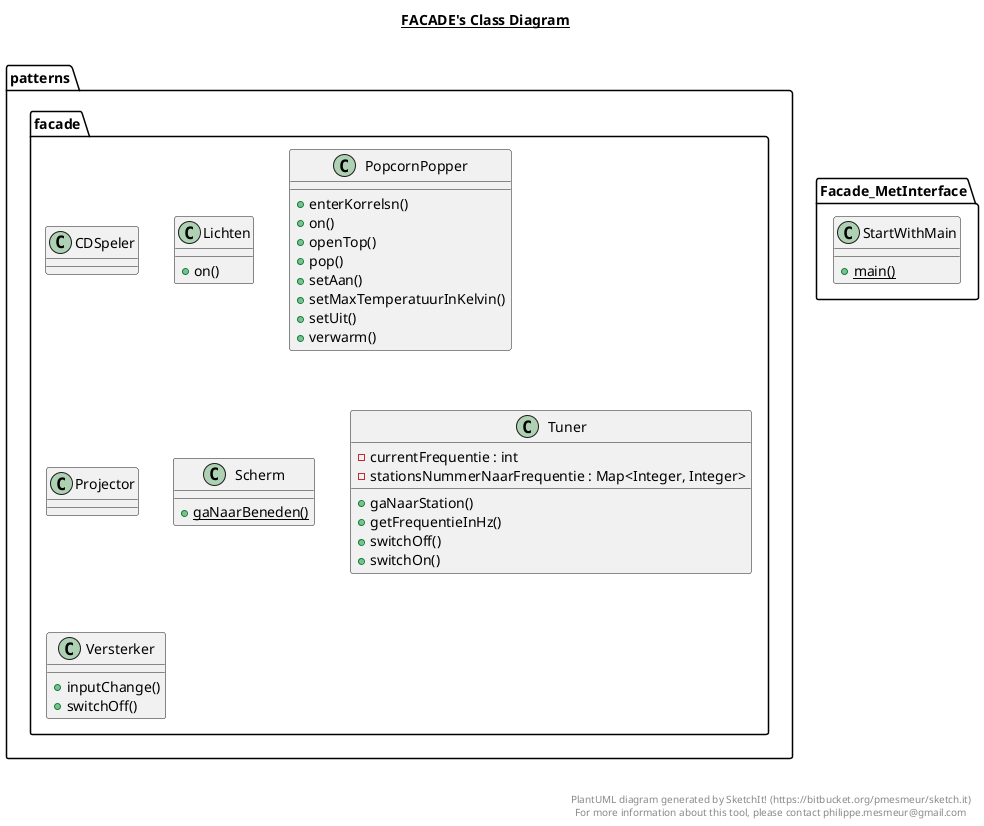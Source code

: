 @startuml

title __FACADE's Class Diagram__\n

  namespace Facade_MetInterface {
    class Facade_MetInterface.StartWithMain {
        {static} + main()
    }
  }
  

  namespace patterns.facade {
    class patterns.facade.CDSpeler {
    }
  }
  

  namespace patterns.facade {
    class patterns.facade.Lichten {
        + on()
    }
  }
  

  namespace patterns.facade {
    class patterns.facade.PopcornPopper {
        + enterKorrelsn()
        + on()
        + openTop()
        + pop()
        + setAan()
        + setMaxTemperatuurInKelvin()
        + setUit()
        + verwarm()
    }
  }
  

  namespace patterns.facade {
    class patterns.facade.Projector {
    }
  }
  

  namespace patterns.facade {
    class patterns.facade.Scherm {
        {static} + gaNaarBeneden()
    }
  }
  

  namespace patterns.facade {
    class patterns.facade.Tuner {
        - currentFrequentie : int
        - stationsNummerNaarFrequentie : Map<Integer, Integer>
        + gaNaarStation()
        + getFrequentieInHz()
        + switchOff()
        + switchOn()
    }
  }
  

  namespace patterns.facade {
    class patterns.facade.Versterker {
        + inputChange()
        + switchOff()
    }
  }
  



right footer


PlantUML diagram generated by SketchIt! (https://bitbucket.org/pmesmeur/sketch.it)
For more information about this tool, please contact philippe.mesmeur@gmail.com
endfooter

@enduml
